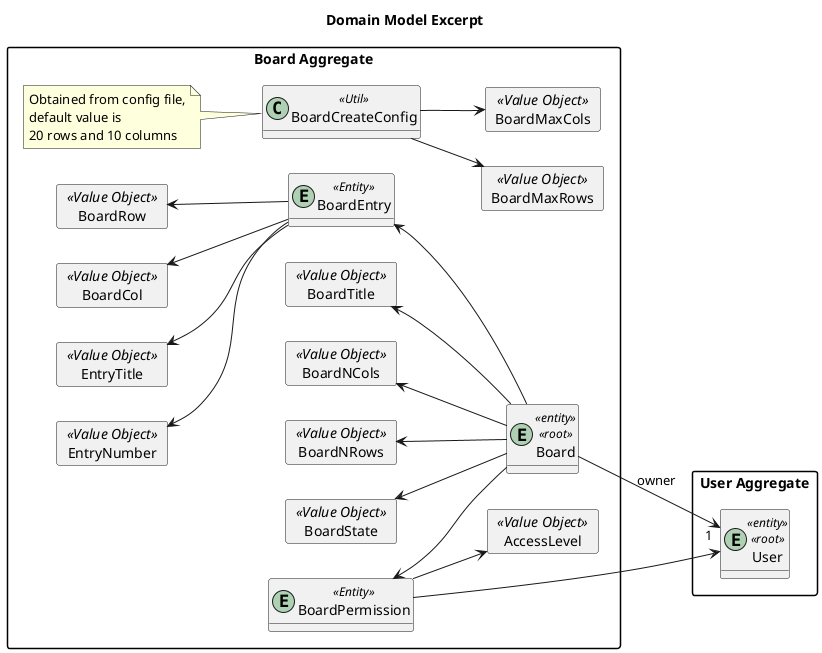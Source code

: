 Need to edit global DM

@startuml

title Domain Model Excerpt



hide methods
left to right direction

skinparam classAttributeIconSize 0

skinparam packageStyle rectangle

package "User Aggregate" {
    entity User <<entity>><<root>>
}

package "Board Aggregate" {
    entity Board <<entity>><<root>>
    card BoardTitle <<Value Object>>{
    }
    card BoardNRows <<Value Object>>{
    }
    card BoardNCols <<Value Object>>{
    }
    card BoardState <<Value Object>>{
    }
    card EntryTitle <<Value Object>>{
    }
    card EntryNumber <<Value Object>>{
    }


    entity BoardEntry <<Entity>>{
    }
    card BoardRow <<Value Object>>{
    }
    card BoardCol <<Value Object>>{
    }



    entity BoardPermission <<Entity>>
    card AccessLevel <<Value Object>>{
    }



    class BoardCreateConfig <<Util>>

    note left of BoardCreateConfig
        Obtained from config file,
        default value is
        20 rows and 10 columns
    end note

    card BoardMaxRows <<Value Object>>{
    }
    card BoardMaxCols <<Value Object>>{
    }

    BoardCreateConfig --> BoardMaxRows
    BoardCreateConfig --> BoardMaxCols
}

    BoardTitle <-- Board
    BoardNRows <-- Board
    BoardNCols <-- Board
    BoardState <-- Board

    BoardEntry <-- Board
    BoardRow <-- BoardEntry
    BoardCol <-- BoardEntry
    EntryNumber <-- BoardEntry
    EntryTitle <-- BoardEntry



    BoardPermission <-- Board
    BoardPermission --> User
    BoardPermission --> AccessLevel

Board --> "1" User :owner

@enduml